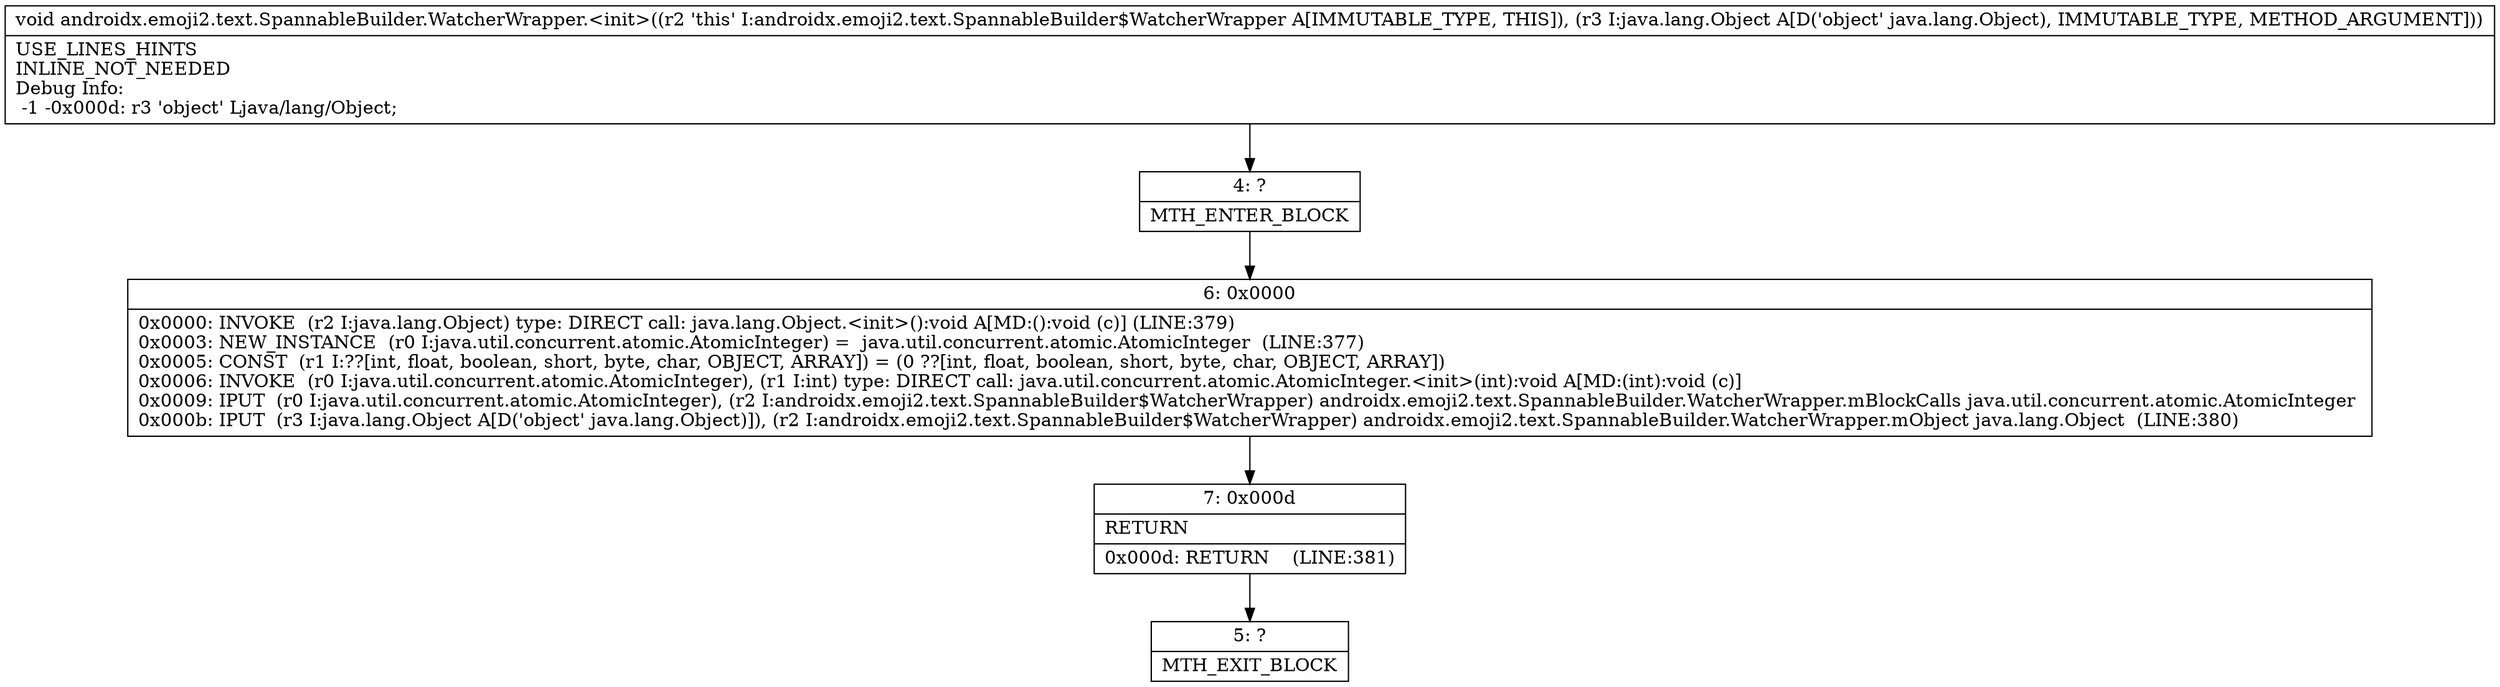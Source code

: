 digraph "CFG forandroidx.emoji2.text.SpannableBuilder.WatcherWrapper.\<init\>(Ljava\/lang\/Object;)V" {
Node_4 [shape=record,label="{4\:\ ?|MTH_ENTER_BLOCK\l}"];
Node_6 [shape=record,label="{6\:\ 0x0000|0x0000: INVOKE  (r2 I:java.lang.Object) type: DIRECT call: java.lang.Object.\<init\>():void A[MD:():void (c)] (LINE:379)\l0x0003: NEW_INSTANCE  (r0 I:java.util.concurrent.atomic.AtomicInteger) =  java.util.concurrent.atomic.AtomicInteger  (LINE:377)\l0x0005: CONST  (r1 I:??[int, float, boolean, short, byte, char, OBJECT, ARRAY]) = (0 ??[int, float, boolean, short, byte, char, OBJECT, ARRAY]) \l0x0006: INVOKE  (r0 I:java.util.concurrent.atomic.AtomicInteger), (r1 I:int) type: DIRECT call: java.util.concurrent.atomic.AtomicInteger.\<init\>(int):void A[MD:(int):void (c)]\l0x0009: IPUT  (r0 I:java.util.concurrent.atomic.AtomicInteger), (r2 I:androidx.emoji2.text.SpannableBuilder$WatcherWrapper) androidx.emoji2.text.SpannableBuilder.WatcherWrapper.mBlockCalls java.util.concurrent.atomic.AtomicInteger \l0x000b: IPUT  (r3 I:java.lang.Object A[D('object' java.lang.Object)]), (r2 I:androidx.emoji2.text.SpannableBuilder$WatcherWrapper) androidx.emoji2.text.SpannableBuilder.WatcherWrapper.mObject java.lang.Object  (LINE:380)\l}"];
Node_7 [shape=record,label="{7\:\ 0x000d|RETURN\l|0x000d: RETURN    (LINE:381)\l}"];
Node_5 [shape=record,label="{5\:\ ?|MTH_EXIT_BLOCK\l}"];
MethodNode[shape=record,label="{void androidx.emoji2.text.SpannableBuilder.WatcherWrapper.\<init\>((r2 'this' I:androidx.emoji2.text.SpannableBuilder$WatcherWrapper A[IMMUTABLE_TYPE, THIS]), (r3 I:java.lang.Object A[D('object' java.lang.Object), IMMUTABLE_TYPE, METHOD_ARGUMENT]))  | USE_LINES_HINTS\lINLINE_NOT_NEEDED\lDebug Info:\l  \-1 \-0x000d: r3 'object' Ljava\/lang\/Object;\l}"];
MethodNode -> Node_4;Node_4 -> Node_6;
Node_6 -> Node_7;
Node_7 -> Node_5;
}

